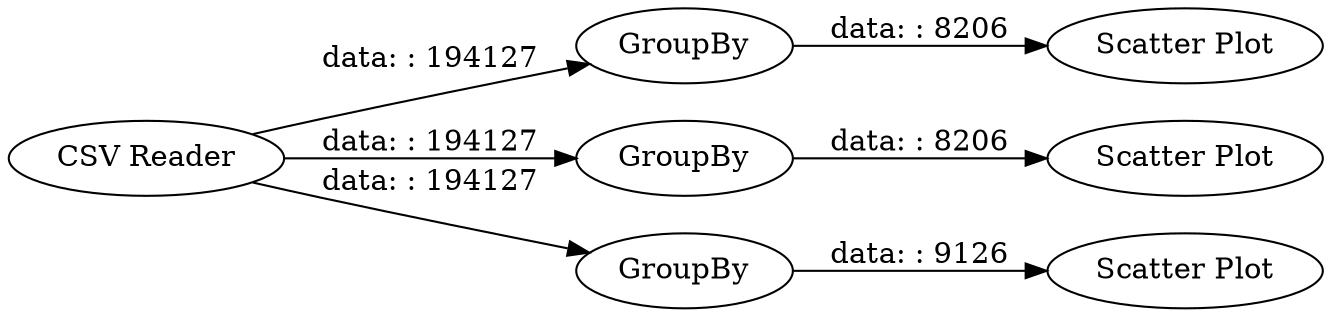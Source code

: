 digraph {
	"7230129092988818260_7" [label="Scatter Plot"]
	"7230129092988818260_3" [label=GroupBy]
	"7230129092988818260_2" [label=GroupBy]
	"7230129092988818260_1" [label="CSV Reader"]
	"7230129092988818260_5" [label="Scatter Plot"]
	"7230129092988818260_6" [label="Scatter Plot"]
	"7230129092988818260_4" [label=GroupBy]
	"7230129092988818260_1" -> "7230129092988818260_4" [label="data: : 194127"]
	"7230129092988818260_3" -> "7230129092988818260_6" [label="data: : 8206"]
	"7230129092988818260_1" -> "7230129092988818260_3" [label="data: : 194127"]
	"7230129092988818260_4" -> "7230129092988818260_5" [label="data: : 9126"]
	"7230129092988818260_2" -> "7230129092988818260_7" [label="data: : 8206"]
	"7230129092988818260_1" -> "7230129092988818260_2" [label="data: : 194127"]
	rankdir=LR
}
